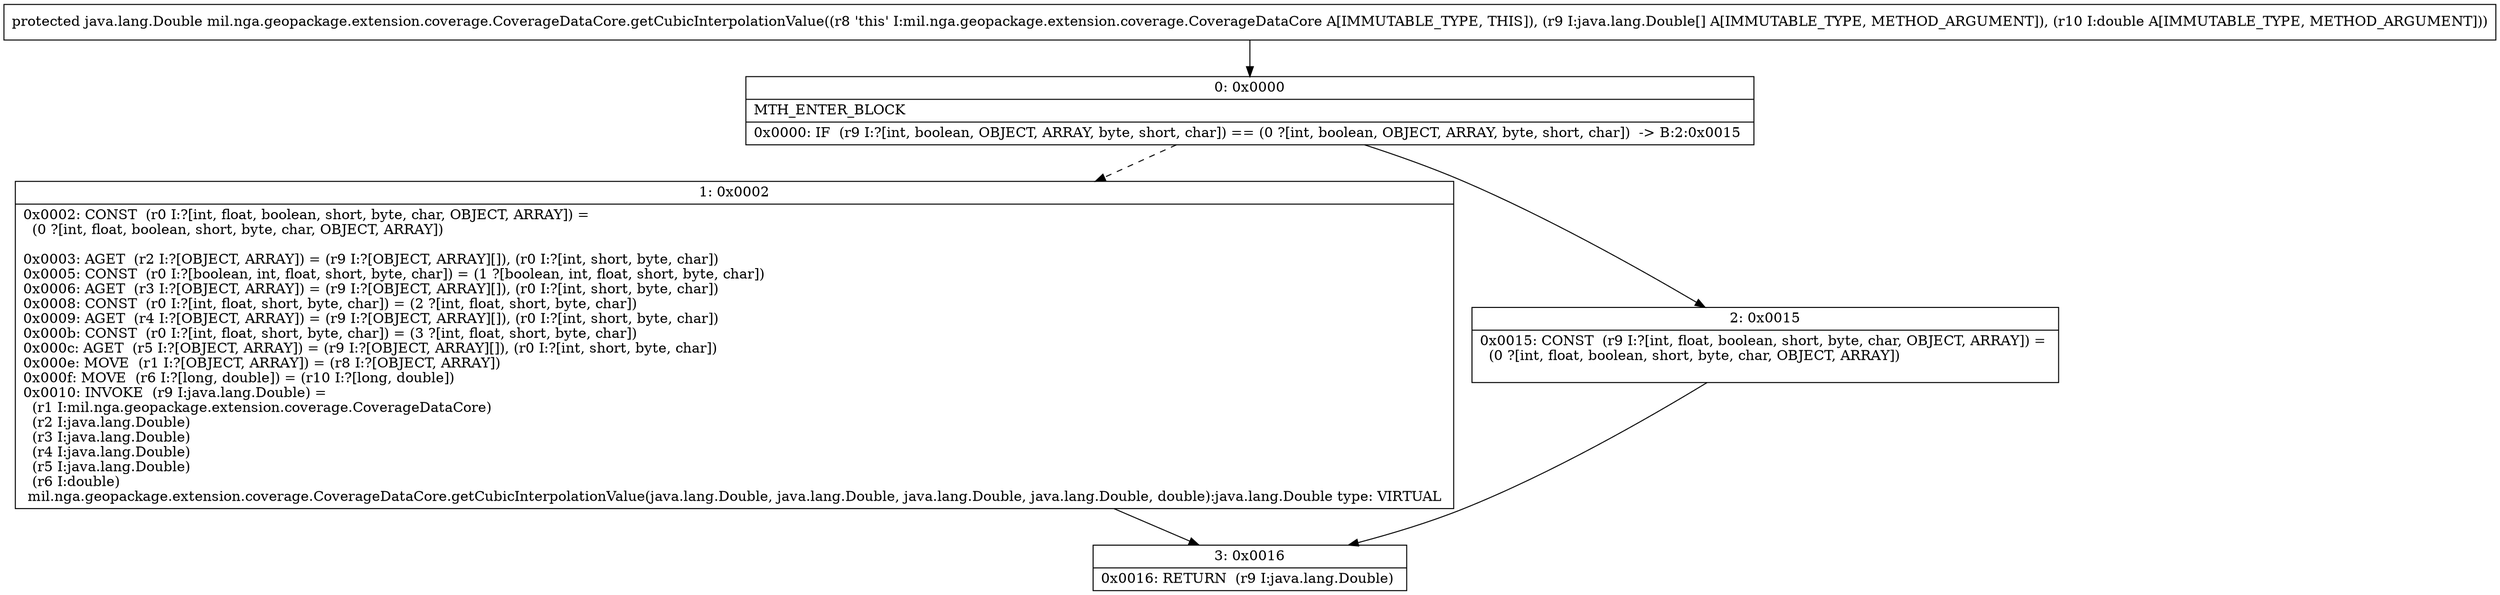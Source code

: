 digraph "CFG formil.nga.geopackage.extension.coverage.CoverageDataCore.getCubicInterpolationValue([Ljava\/lang\/Double;D)Ljava\/lang\/Double;" {
Node_0 [shape=record,label="{0\:\ 0x0000|MTH_ENTER_BLOCK\l|0x0000: IF  (r9 I:?[int, boolean, OBJECT, ARRAY, byte, short, char]) == (0 ?[int, boolean, OBJECT, ARRAY, byte, short, char])  \-\> B:2:0x0015 \l}"];
Node_1 [shape=record,label="{1\:\ 0x0002|0x0002: CONST  (r0 I:?[int, float, boolean, short, byte, char, OBJECT, ARRAY]) = \l  (0 ?[int, float, boolean, short, byte, char, OBJECT, ARRAY])\l \l0x0003: AGET  (r2 I:?[OBJECT, ARRAY]) = (r9 I:?[OBJECT, ARRAY][]), (r0 I:?[int, short, byte, char]) \l0x0005: CONST  (r0 I:?[boolean, int, float, short, byte, char]) = (1 ?[boolean, int, float, short, byte, char]) \l0x0006: AGET  (r3 I:?[OBJECT, ARRAY]) = (r9 I:?[OBJECT, ARRAY][]), (r0 I:?[int, short, byte, char]) \l0x0008: CONST  (r0 I:?[int, float, short, byte, char]) = (2 ?[int, float, short, byte, char]) \l0x0009: AGET  (r4 I:?[OBJECT, ARRAY]) = (r9 I:?[OBJECT, ARRAY][]), (r0 I:?[int, short, byte, char]) \l0x000b: CONST  (r0 I:?[int, float, short, byte, char]) = (3 ?[int, float, short, byte, char]) \l0x000c: AGET  (r5 I:?[OBJECT, ARRAY]) = (r9 I:?[OBJECT, ARRAY][]), (r0 I:?[int, short, byte, char]) \l0x000e: MOVE  (r1 I:?[OBJECT, ARRAY]) = (r8 I:?[OBJECT, ARRAY]) \l0x000f: MOVE  (r6 I:?[long, double]) = (r10 I:?[long, double]) \l0x0010: INVOKE  (r9 I:java.lang.Double) = \l  (r1 I:mil.nga.geopackage.extension.coverage.CoverageDataCore)\l  (r2 I:java.lang.Double)\l  (r3 I:java.lang.Double)\l  (r4 I:java.lang.Double)\l  (r5 I:java.lang.Double)\l  (r6 I:double)\l mil.nga.geopackage.extension.coverage.CoverageDataCore.getCubicInterpolationValue(java.lang.Double, java.lang.Double, java.lang.Double, java.lang.Double, double):java.lang.Double type: VIRTUAL \l}"];
Node_2 [shape=record,label="{2\:\ 0x0015|0x0015: CONST  (r9 I:?[int, float, boolean, short, byte, char, OBJECT, ARRAY]) = \l  (0 ?[int, float, boolean, short, byte, char, OBJECT, ARRAY])\l \l}"];
Node_3 [shape=record,label="{3\:\ 0x0016|0x0016: RETURN  (r9 I:java.lang.Double) \l}"];
MethodNode[shape=record,label="{protected java.lang.Double mil.nga.geopackage.extension.coverage.CoverageDataCore.getCubicInterpolationValue((r8 'this' I:mil.nga.geopackage.extension.coverage.CoverageDataCore A[IMMUTABLE_TYPE, THIS]), (r9 I:java.lang.Double[] A[IMMUTABLE_TYPE, METHOD_ARGUMENT]), (r10 I:double A[IMMUTABLE_TYPE, METHOD_ARGUMENT])) }"];
MethodNode -> Node_0;
Node_0 -> Node_1[style=dashed];
Node_0 -> Node_2;
Node_1 -> Node_3;
Node_2 -> Node_3;
}


